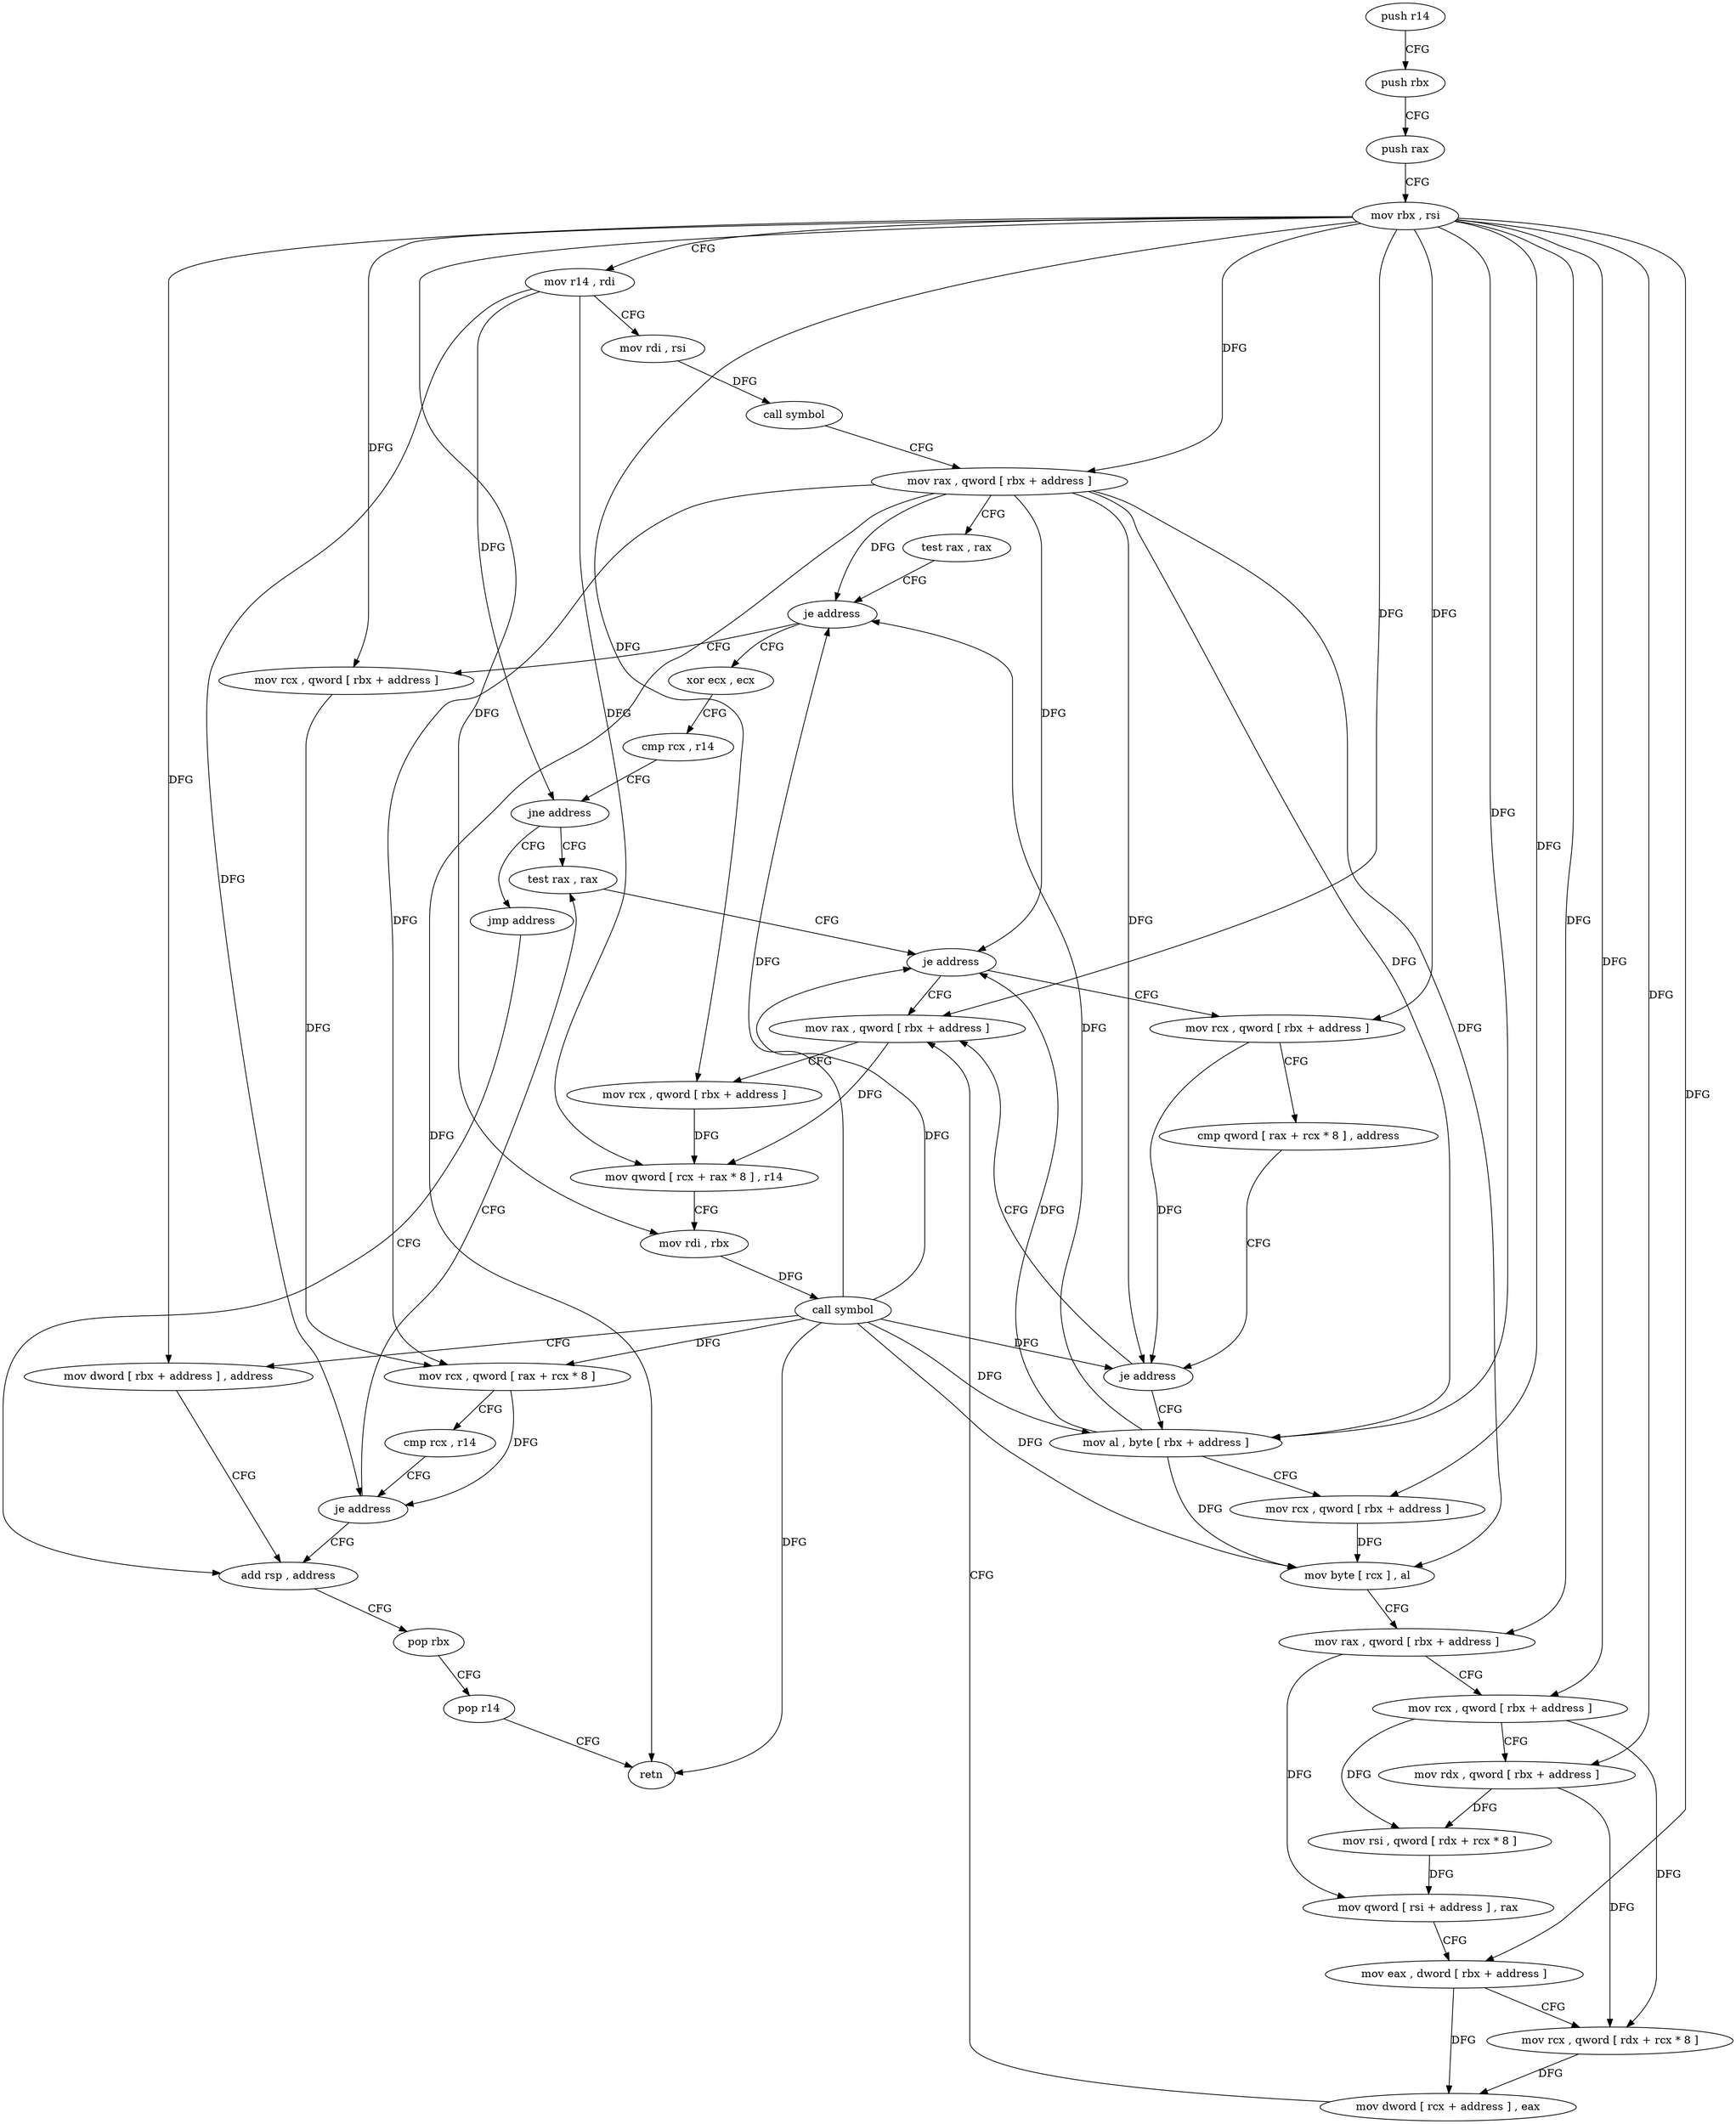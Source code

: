 digraph "func" {
"123552" [label = "push r14" ]
"123554" [label = "push rbx" ]
"123555" [label = "push rax" ]
"123556" [label = "mov rbx , rsi" ]
"123559" [label = "mov r14 , rdi" ]
"123562" [label = "mov rdi , rsi" ]
"123565" [label = "call symbol" ]
"123570" [label = "mov rax , qword [ rbx + address ]" ]
"123574" [label = "test rax , rax" ]
"123577" [label = "je address" ]
"123682" [label = "xor ecx , ecx" ]
"123579" [label = "mov rcx , qword [ rbx + address ]" ]
"123684" [label = "cmp rcx , r14" ]
"123687" [label = "jne address" ]
"123592" [label = "test rax , rax" ]
"123689" [label = "jmp address" ]
"123583" [label = "mov rcx , qword [ rax + rcx * 8 ]" ]
"123587" [label = "cmp rcx , r14" ]
"123590" [label = "je address" ]
"123674" [label = "add rsp , address" ]
"123595" [label = "je address" ]
"123647" [label = "mov rax , qword [ rbx + address ]" ]
"123597" [label = "mov rcx , qword [ rbx + address ]" ]
"123678" [label = "pop rbx" ]
"123679" [label = "pop r14" ]
"123681" [label = "retn" ]
"123651" [label = "mov rcx , qword [ rbx + address ]" ]
"123655" [label = "mov qword [ rcx + rax * 8 ] , r14" ]
"123659" [label = "mov rdi , rbx" ]
"123662" [label = "call symbol" ]
"123667" [label = "mov dword [ rbx + address ] , address" ]
"123601" [label = "cmp qword [ rax + rcx * 8 ] , address" ]
"123606" [label = "je address" ]
"123608" [label = "mov al , byte [ rbx + address ]" ]
"123611" [label = "mov rcx , qword [ rbx + address ]" ]
"123615" [label = "mov byte [ rcx ] , al" ]
"123617" [label = "mov rax , qword [ rbx + address ]" ]
"123621" [label = "mov rcx , qword [ rbx + address ]" ]
"123625" [label = "mov rdx , qword [ rbx + address ]" ]
"123629" [label = "mov rsi , qword [ rdx + rcx * 8 ]" ]
"123633" [label = "mov qword [ rsi + address ] , rax" ]
"123637" [label = "mov eax , dword [ rbx + address ]" ]
"123640" [label = "mov rcx , qword [ rdx + rcx * 8 ]" ]
"123644" [label = "mov dword [ rcx + address ] , eax" ]
"123552" -> "123554" [ label = "CFG" ]
"123554" -> "123555" [ label = "CFG" ]
"123555" -> "123556" [ label = "CFG" ]
"123556" -> "123559" [ label = "CFG" ]
"123556" -> "123570" [ label = "DFG" ]
"123556" -> "123579" [ label = "DFG" ]
"123556" -> "123647" [ label = "DFG" ]
"123556" -> "123651" [ label = "DFG" ]
"123556" -> "123659" [ label = "DFG" ]
"123556" -> "123667" [ label = "DFG" ]
"123556" -> "123597" [ label = "DFG" ]
"123556" -> "123608" [ label = "DFG" ]
"123556" -> "123611" [ label = "DFG" ]
"123556" -> "123617" [ label = "DFG" ]
"123556" -> "123621" [ label = "DFG" ]
"123556" -> "123625" [ label = "DFG" ]
"123556" -> "123637" [ label = "DFG" ]
"123559" -> "123562" [ label = "CFG" ]
"123559" -> "123687" [ label = "DFG" ]
"123559" -> "123590" [ label = "DFG" ]
"123559" -> "123655" [ label = "DFG" ]
"123562" -> "123565" [ label = "DFG" ]
"123565" -> "123570" [ label = "CFG" ]
"123570" -> "123574" [ label = "CFG" ]
"123570" -> "123577" [ label = "DFG" ]
"123570" -> "123583" [ label = "DFG" ]
"123570" -> "123595" [ label = "DFG" ]
"123570" -> "123681" [ label = "DFG" ]
"123570" -> "123606" [ label = "DFG" ]
"123570" -> "123608" [ label = "DFG" ]
"123570" -> "123615" [ label = "DFG" ]
"123574" -> "123577" [ label = "CFG" ]
"123577" -> "123682" [ label = "CFG" ]
"123577" -> "123579" [ label = "CFG" ]
"123682" -> "123684" [ label = "CFG" ]
"123579" -> "123583" [ label = "DFG" ]
"123684" -> "123687" [ label = "CFG" ]
"123687" -> "123592" [ label = "CFG" ]
"123687" -> "123689" [ label = "CFG" ]
"123592" -> "123595" [ label = "CFG" ]
"123689" -> "123674" [ label = "CFG" ]
"123583" -> "123587" [ label = "CFG" ]
"123583" -> "123590" [ label = "DFG" ]
"123587" -> "123590" [ label = "CFG" ]
"123590" -> "123674" [ label = "CFG" ]
"123590" -> "123592" [ label = "CFG" ]
"123674" -> "123678" [ label = "CFG" ]
"123595" -> "123647" [ label = "CFG" ]
"123595" -> "123597" [ label = "CFG" ]
"123647" -> "123651" [ label = "CFG" ]
"123647" -> "123655" [ label = "DFG" ]
"123597" -> "123601" [ label = "CFG" ]
"123597" -> "123606" [ label = "DFG" ]
"123678" -> "123679" [ label = "CFG" ]
"123679" -> "123681" [ label = "CFG" ]
"123651" -> "123655" [ label = "DFG" ]
"123655" -> "123659" [ label = "CFG" ]
"123659" -> "123662" [ label = "DFG" ]
"123662" -> "123667" [ label = "CFG" ]
"123662" -> "123577" [ label = "DFG" ]
"123662" -> "123595" [ label = "DFG" ]
"123662" -> "123583" [ label = "DFG" ]
"123662" -> "123681" [ label = "DFG" ]
"123662" -> "123606" [ label = "DFG" ]
"123662" -> "123608" [ label = "DFG" ]
"123662" -> "123615" [ label = "DFG" ]
"123667" -> "123674" [ label = "CFG" ]
"123601" -> "123606" [ label = "CFG" ]
"123606" -> "123647" [ label = "CFG" ]
"123606" -> "123608" [ label = "CFG" ]
"123608" -> "123611" [ label = "CFG" ]
"123608" -> "123577" [ label = "DFG" ]
"123608" -> "123595" [ label = "DFG" ]
"123608" -> "123615" [ label = "DFG" ]
"123611" -> "123615" [ label = "DFG" ]
"123615" -> "123617" [ label = "CFG" ]
"123617" -> "123621" [ label = "CFG" ]
"123617" -> "123633" [ label = "DFG" ]
"123621" -> "123625" [ label = "CFG" ]
"123621" -> "123629" [ label = "DFG" ]
"123621" -> "123640" [ label = "DFG" ]
"123625" -> "123629" [ label = "DFG" ]
"123625" -> "123640" [ label = "DFG" ]
"123629" -> "123633" [ label = "DFG" ]
"123633" -> "123637" [ label = "CFG" ]
"123637" -> "123640" [ label = "CFG" ]
"123637" -> "123644" [ label = "DFG" ]
"123640" -> "123644" [ label = "DFG" ]
"123644" -> "123647" [ label = "CFG" ]
}
